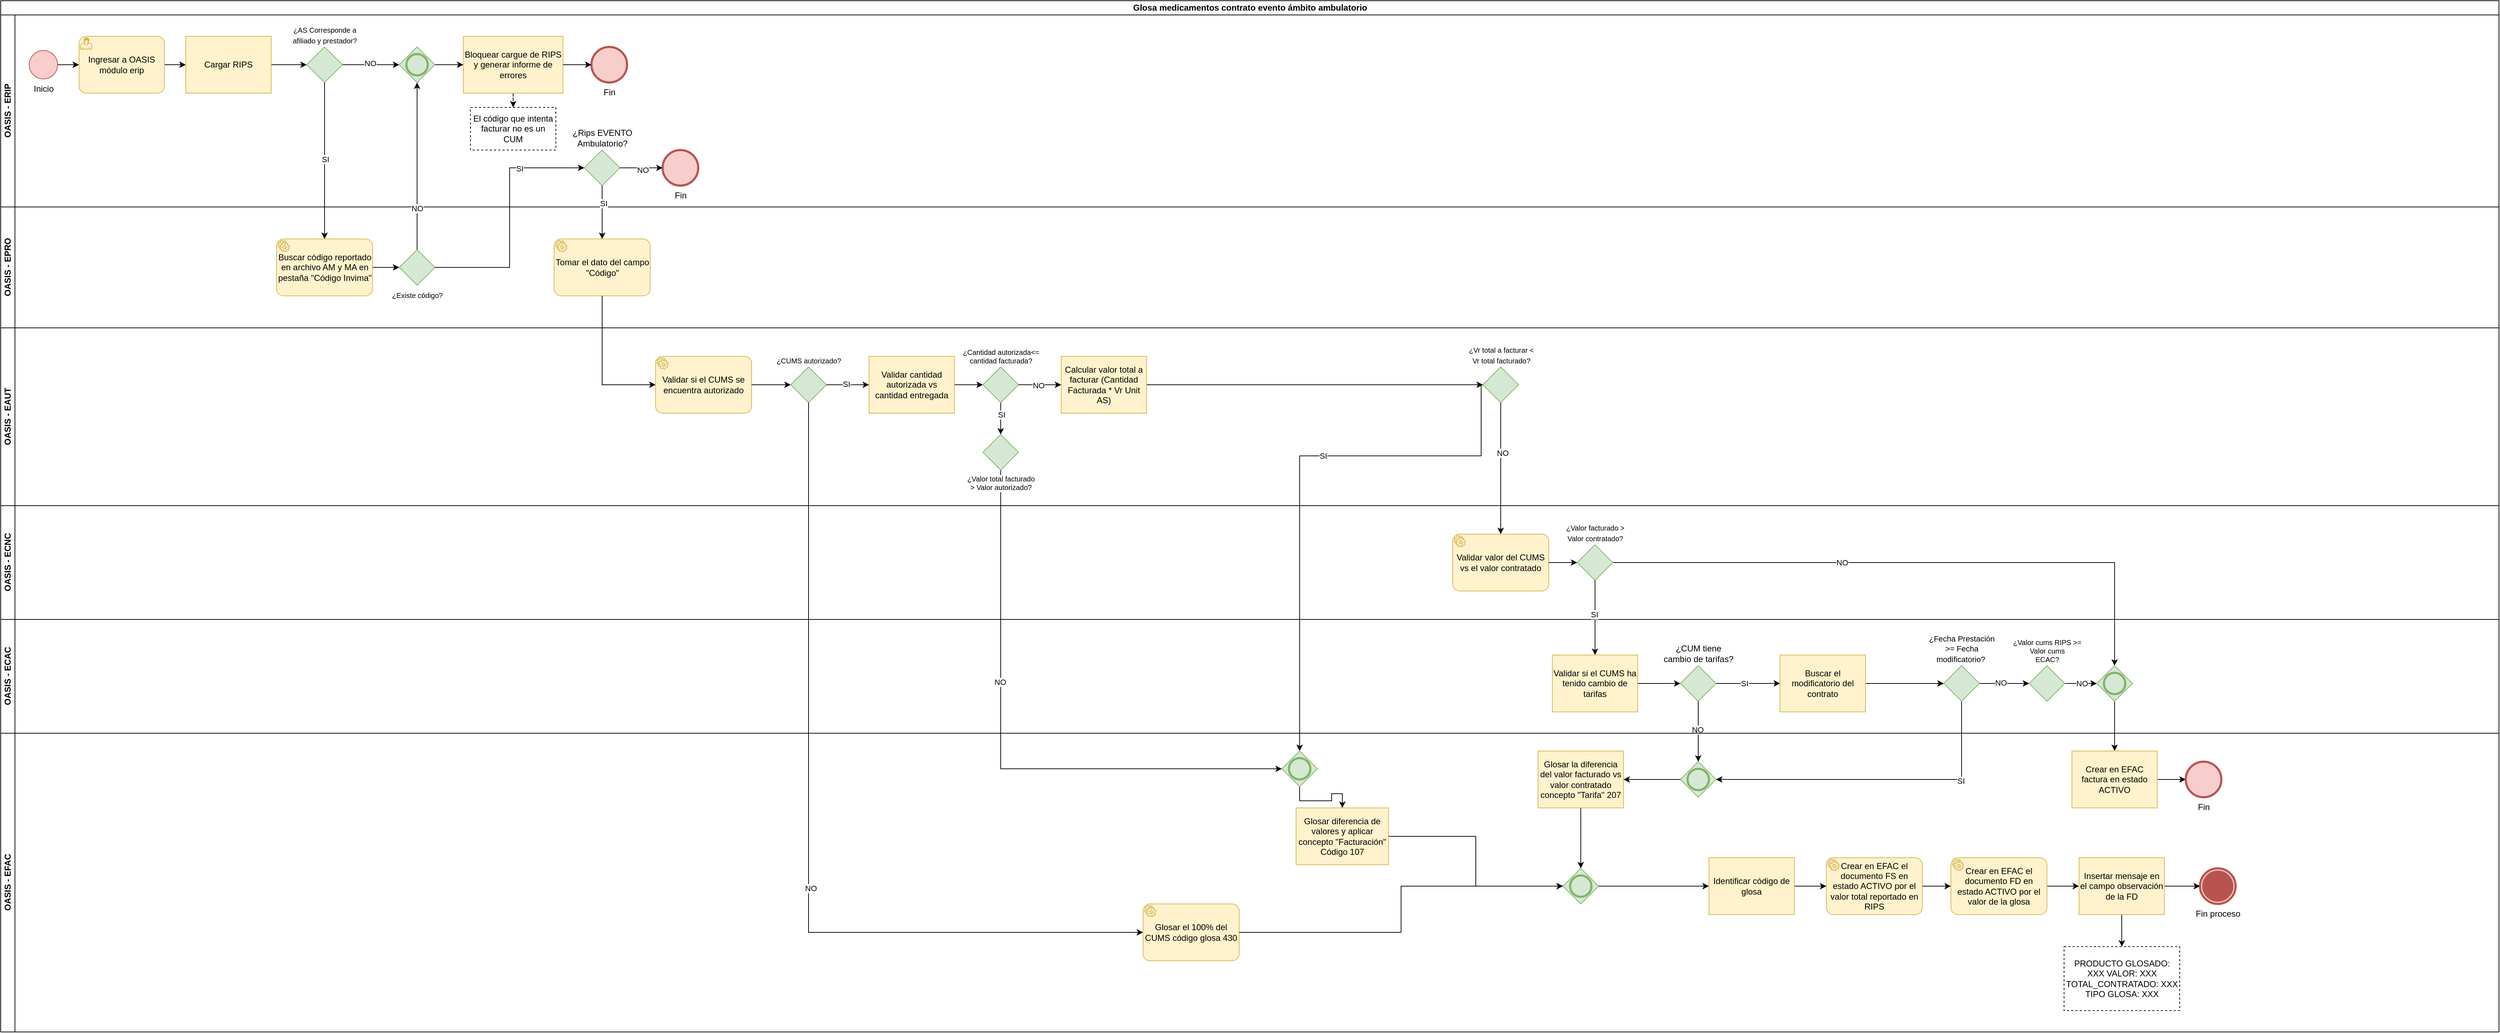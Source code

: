 <mxfile version="26.0.14">
  <diagram name="Página-1" id="6i_p-R7HKGtbfCE5hA1_">
    <mxGraphModel dx="1034" dy="724" grid="1" gridSize="10" guides="1" tooltips="1" connect="1" arrows="1" fold="1" page="1" pageScale="1" pageWidth="2000" pageHeight="1130" math="0" shadow="0">
      <root>
        <mxCell id="0" />
        <mxCell id="1" parent="0" />
        <mxCell id="3LwcX4oNFDxZzFYPkHVs-123" value="Glosa medicamentos contrato evento ámbito ambulatorio" style="swimlane;childLayout=stackLayout;resizeParent=1;resizeParentMax=0;horizontal=1;startSize=20;horizontalStack=0;html=1;" parent="1" vertex="1">
          <mxGeometry x="20" y="10" width="3510" height="1450" as="geometry" />
        </mxCell>
        <mxCell id="M_9tR8TZ_ZrpfwXMIzji-32" style="edgeStyle=orthogonalEdgeStyle;rounded=0;orthogonalLoop=1;jettySize=auto;html=1;entryX=0;entryY=0.5;entryDx=0;entryDy=0;entryPerimeter=0;" edge="1" parent="3LwcX4oNFDxZzFYPkHVs-123" source="M_9tR8TZ_ZrpfwXMIzji-29" target="kSkRkdUQKawP1oYZoRHr-8">
          <mxGeometry relative="1" as="geometry">
            <mxPoint x="1405" y="1110" as="targetPoint" />
            <Array as="points">
              <mxPoint x="1405" y="1080" />
            </Array>
          </mxGeometry>
        </mxCell>
        <mxCell id="M_9tR8TZ_ZrpfwXMIzji-33" value="NO" style="edgeLabel;html=1;align=center;verticalAlign=middle;resizable=0;points=[];" vertex="1" connectable="0" parent="M_9tR8TZ_ZrpfwXMIzji-32">
          <mxGeometry x="-0.269" y="-1" relative="1" as="geometry">
            <mxPoint as="offset" />
          </mxGeometry>
        </mxCell>
        <mxCell id="3LwcX4oNFDxZzFYPkHVs-124" value="OASIS - ERIP" style="swimlane;startSize=20;horizontal=0;html=1;" parent="3LwcX4oNFDxZzFYPkHVs-123" vertex="1">
          <mxGeometry y="20" width="3510" height="270" as="geometry" />
        </mxCell>
        <mxCell id="3LwcX4oNFDxZzFYPkHVs-130" value="Inicio" style="points=[[0.145,0.145,0],[0.5,0,0],[0.855,0.145,0],[1,0.5,0],[0.855,0.855,0],[0.5,1,0],[0.145,0.855,0],[0,0.5,0]];shape=mxgraph.bpmn.event;html=1;verticalLabelPosition=bottom;labelBackgroundColor=#ffffff;verticalAlign=top;align=center;perimeter=ellipsePerimeter;outlineConnect=0;aspect=fixed;outline=standard;symbol=general;fillColor=#f8cecc;strokeColor=#b85450;" parent="3LwcX4oNFDxZzFYPkHVs-124" vertex="1">
          <mxGeometry x="40" y="50" width="40" height="40" as="geometry" />
        </mxCell>
        <mxCell id="3LwcX4oNFDxZzFYPkHVs-133" style="edgeStyle=orthogonalEdgeStyle;rounded=0;orthogonalLoop=1;jettySize=auto;html=1;entryX=0;entryY=0.5;entryDx=0;entryDy=0;entryPerimeter=0;" parent="3LwcX4oNFDxZzFYPkHVs-124" source="3LwcX4oNFDxZzFYPkHVs-134" target="I6SyIY9X4S2mshl3AVVj-23" edge="1">
          <mxGeometry relative="1" as="geometry">
            <mxPoint x="270" y="70" as="targetPoint" />
          </mxGeometry>
        </mxCell>
        <mxCell id="3LwcX4oNFDxZzFYPkHVs-134" value="Ingresar a OASIS módulo erip" style="points=[[0.25,0,0],[0.5,0,0],[0.75,0,0],[1,0.25,0],[1,0.5,0],[1,0.75,0],[0.75,1,0],[0.5,1,0],[0.25,1,0],[0,0.75,0],[0,0.5,0],[0,0.25,0]];shape=mxgraph.bpmn.task;whiteSpace=wrap;rectStyle=rounded;size=10;html=1;container=1;expand=0;collapsible=0;taskMarker=user;fillColor=#fff2cc;strokeColor=#d6b656;" parent="3LwcX4oNFDxZzFYPkHVs-124" vertex="1">
          <mxGeometry x="110" y="30" width="120" height="80" as="geometry" />
        </mxCell>
        <mxCell id="3LwcX4oNFDxZzFYPkHVs-129" style="edgeStyle=orthogonalEdgeStyle;rounded=0;orthogonalLoop=1;jettySize=auto;html=1;entryX=0;entryY=0.5;entryDx=0;entryDy=0;entryPerimeter=0;" parent="3LwcX4oNFDxZzFYPkHVs-124" source="3LwcX4oNFDxZzFYPkHVs-130" target="3LwcX4oNFDxZzFYPkHVs-134" edge="1">
          <mxGeometry relative="1" as="geometry">
            <mxPoint x="110" y="70" as="targetPoint" />
          </mxGeometry>
        </mxCell>
        <mxCell id="M_9tR8TZ_ZrpfwXMIzji-18" style="edgeStyle=orthogonalEdgeStyle;rounded=0;orthogonalLoop=1;jettySize=auto;html=1;" edge="1" parent="3LwcX4oNFDxZzFYPkHVs-124" source="I6SyIY9X4S2mshl3AVVj-23" target="M_9tR8TZ_ZrpfwXMIzji-17">
          <mxGeometry relative="1" as="geometry" />
        </mxCell>
        <mxCell id="I6SyIY9X4S2mshl3AVVj-23" value="Cargar RIPS" style="points=[[0.25,0,0],[0.5,0,0],[0.75,0,0],[1,0.25,0],[1,0.5,0],[1,0.75,0],[0.75,1,0],[0.5,1,0],[0.25,1,0],[0,0.75,0],[0,0.5,0],[0,0.25,0]];shape=mxgraph.bpmn.task2;whiteSpace=wrap;rectStyle=rounded;size=10;html=1;container=1;expand=0;collapsible=0;taskMarker=user;fillColor=#fff2cc;strokeColor=#d6b656;" parent="3LwcX4oNFDxZzFYPkHVs-124" vertex="1">
          <mxGeometry x="260" y="30" width="120" height="80" as="geometry" />
        </mxCell>
        <mxCell id="M_9tR8TZ_ZrpfwXMIzji-6" style="edgeStyle=orthogonalEdgeStyle;rounded=0;orthogonalLoop=1;jettySize=auto;html=1;dashed=1;exitX=0.5;exitY=1;exitDx=0;exitDy=0;exitPerimeter=0;" edge="1" parent="3LwcX4oNFDxZzFYPkHVs-124" source="M_9tR8TZ_ZrpfwXMIzji-4" target="M_9tR8TZ_ZrpfwXMIzji-3">
          <mxGeometry relative="1" as="geometry" />
        </mxCell>
        <mxCell id="M_9tR8TZ_ZrpfwXMIzji-4" value="Bloquear cargue de RIPS y generar informe de errores" style="points=[[0.25,0,0],[0.5,0,0],[0.75,0,0],[1,0.25,0],[1,0.5,0],[1,0.75,0],[0.75,1,0],[0.5,1,0],[0.25,1,0],[0,0.75,0],[0,0.5,0],[0,0.25,0]];shape=mxgraph.bpmn.task2;whiteSpace=wrap;rectStyle=rounded;size=10;html=1;container=1;expand=0;collapsible=0;taskMarker=script;fillColor=#fff2cc;strokeColor=#d6b656;" vertex="1" parent="3LwcX4oNFDxZzFYPkHVs-124">
          <mxGeometry x="650" y="30" width="140" height="80" as="geometry" />
        </mxCell>
        <mxCell id="M_9tR8TZ_ZrpfwXMIzji-3" value="El código que intenta facturar no es un CUM" style="text;html=1;align=center;verticalAlign=middle;whiteSpace=wrap;rounded=0;strokeColor=default;dashed=1;" vertex="1" parent="3LwcX4oNFDxZzFYPkHVs-124">
          <mxGeometry x="660" y="130" width="120" height="60" as="geometry" />
        </mxCell>
        <mxCell id="M_9tR8TZ_ZrpfwXMIzji-8" value="¿Rips EVENTO &lt;br&gt;Ambulatorio?" style="points=[[0.25,0.25,0],[0.5,0,0],[0.75,0.25,0],[1,0.5,0],[0.75,0.75,0],[0.5,1,0],[0.25,0.75,0],[0,0.5,0]];shape=mxgraph.bpmn.gateway2;html=1;verticalLabelPosition=top;labelBackgroundColor=#ffffff;verticalAlign=bottom;align=center;perimeter=rhombusPerimeter;outlineConnect=0;outline=none;symbol=none;fillColor=#d5e8d4;strokeColor=#82b366;labelPosition=center;" vertex="1" parent="3LwcX4oNFDxZzFYPkHVs-124">
          <mxGeometry x="820" y="190" width="50" height="50" as="geometry" />
        </mxCell>
        <mxCell id="M_9tR8TZ_ZrpfwXMIzji-11" value="Fin" style="points=[[0.145,0.145,0],[0.5,0,0],[0.855,0.145,0],[1,0.5,0],[0.855,0.855,0],[0.5,1,0],[0.145,0.855,0],[0,0.5,0]];shape=mxgraph.bpmn.event;html=1;verticalLabelPosition=bottom;labelBackgroundColor=#ffffff;verticalAlign=top;align=center;perimeter=ellipsePerimeter;outlineConnect=0;aspect=fixed;outline=end;symbol=terminate2;fillColor=#f8cecc;strokeColor=#b85450;" vertex="1" parent="3LwcX4oNFDxZzFYPkHVs-124">
          <mxGeometry x="930" y="190" width="50" height="50" as="geometry" />
        </mxCell>
        <mxCell id="M_9tR8TZ_ZrpfwXMIzji-10" style="edgeStyle=orthogonalEdgeStyle;rounded=0;orthogonalLoop=1;jettySize=auto;html=1;" edge="1" parent="3LwcX4oNFDxZzFYPkHVs-124" source="M_9tR8TZ_ZrpfwXMIzji-8" target="M_9tR8TZ_ZrpfwXMIzji-11">
          <mxGeometry relative="1" as="geometry">
            <mxPoint x="1147" y="210" as="targetPoint" />
          </mxGeometry>
        </mxCell>
        <mxCell id="M_9tR8TZ_ZrpfwXMIzji-16" value="NO" style="edgeLabel;html=1;align=center;verticalAlign=middle;resizable=0;points=[];" vertex="1" connectable="0" parent="M_9tR8TZ_ZrpfwXMIzji-10">
          <mxGeometry x="0.059" y="-1" relative="1" as="geometry">
            <mxPoint y="2" as="offset" />
          </mxGeometry>
        </mxCell>
        <mxCell id="M_9tR8TZ_ZrpfwXMIzji-21" style="edgeStyle=orthogonalEdgeStyle;rounded=0;orthogonalLoop=1;jettySize=auto;html=1;" edge="1" parent="3LwcX4oNFDxZzFYPkHVs-124" source="M_9tR8TZ_ZrpfwXMIzji-17" target="M_9tR8TZ_ZrpfwXMIzji-20">
          <mxGeometry relative="1" as="geometry" />
        </mxCell>
        <mxCell id="M_9tR8TZ_ZrpfwXMIzji-24" value="NO" style="edgeLabel;html=1;align=center;verticalAlign=middle;resizable=0;points=[];" vertex="1" connectable="0" parent="M_9tR8TZ_ZrpfwXMIzji-21">
          <mxGeometry x="-0.037" y="1" relative="1" as="geometry">
            <mxPoint y="-1" as="offset" />
          </mxGeometry>
        </mxCell>
        <mxCell id="M_9tR8TZ_ZrpfwXMIzji-17" value="&lt;font size=&quot;1&quot;&gt;¿AS Corresponde a &lt;br&gt;afiliado y prestador?&lt;/font&gt;" style="points=[[0.25,0.25,0],[0.5,0,0],[0.75,0.25,0],[1,0.5,0],[0.75,0.75,0],[0.5,1,0],[0.25,0.75,0],[0,0.5,0]];shape=mxgraph.bpmn.gateway2;html=1;verticalLabelPosition=top;labelBackgroundColor=#ffffff;verticalAlign=bottom;align=center;perimeter=rhombusPerimeter;outlineConnect=0;outline=none;symbol=none;fillColor=#d5e8d4;strokeColor=#82b366;labelPosition=center;" vertex="1" parent="3LwcX4oNFDxZzFYPkHVs-124">
          <mxGeometry x="430" y="45" width="50" height="50" as="geometry" />
        </mxCell>
        <mxCell id="M_9tR8TZ_ZrpfwXMIzji-25" style="edgeStyle=orthogonalEdgeStyle;rounded=0;orthogonalLoop=1;jettySize=auto;html=1;" edge="1" parent="3LwcX4oNFDxZzFYPkHVs-124" source="M_9tR8TZ_ZrpfwXMIzji-20" target="M_9tR8TZ_ZrpfwXMIzji-4">
          <mxGeometry relative="1" as="geometry" />
        </mxCell>
        <mxCell id="M_9tR8TZ_ZrpfwXMIzji-20" value="" style="points=[[0.25,0.25,0],[0.5,0,0],[0.75,0.25,0],[1,0.5,0],[0.75,0.75,0],[0.5,1,0],[0.25,0.75,0],[0,0.5,0]];shape=mxgraph.bpmn.gateway2;html=1;verticalLabelPosition=bottom;labelBackgroundColor=#ffffff;verticalAlign=top;align=center;perimeter=rhombusPerimeter;outlineConnect=0;outline=end;symbol=general;fillColor=#d5e8d4;strokeColor=#82b366;" vertex="1" parent="3LwcX4oNFDxZzFYPkHVs-124">
          <mxGeometry x="560" y="45" width="50" height="50" as="geometry" />
        </mxCell>
        <mxCell id="M_9tR8TZ_ZrpfwXMIzji-14" value="Fin" style="points=[[0.145,0.145,0],[0.5,0,0],[0.855,0.145,0],[1,0.5,0],[0.855,0.855,0],[0.5,1,0],[0.145,0.855,0],[0,0.5,0]];shape=mxgraph.bpmn.event;html=1;verticalLabelPosition=bottom;labelBackgroundColor=#ffffff;verticalAlign=top;align=center;perimeter=ellipsePerimeter;outlineConnect=0;aspect=fixed;outline=end;symbol=terminate2;fillColor=#f8cecc;strokeColor=#b85450;" vertex="1" parent="3LwcX4oNFDxZzFYPkHVs-124">
          <mxGeometry x="830" y="45" width="50" height="50" as="geometry" />
        </mxCell>
        <mxCell id="M_9tR8TZ_ZrpfwXMIzji-13" style="edgeStyle=orthogonalEdgeStyle;rounded=0;orthogonalLoop=1;jettySize=auto;html=1;" edge="1" parent="3LwcX4oNFDxZzFYPkHVs-124" source="M_9tR8TZ_ZrpfwXMIzji-4" target="M_9tR8TZ_ZrpfwXMIzji-14">
          <mxGeometry relative="1" as="geometry">
            <mxPoint x="1197" y="75" as="targetPoint" />
          </mxGeometry>
        </mxCell>
        <mxCell id="3LwcX4oNFDxZzFYPkHVs-125" value="OASIS - EPRO" style="swimlane;startSize=20;horizontal=0;html=1;" parent="3LwcX4oNFDxZzFYPkHVs-123" vertex="1">
          <mxGeometry y="290" width="3510" height="170" as="geometry" />
        </mxCell>
        <mxCell id="3LwcX4oNFDxZzFYPkHVs-8" value="Buscar código reportado en archivo AM y MA en pestaña &quot;Código Invima&quot;" style="points=[[0.25,0,0],[0.5,0,0],[0.75,0,0],[1,0.25,0],[1,0.5,0],[1,0.75,0],[0.75,1,0],[0.5,1,0],[0.25,1,0],[0,0.75,0],[0,0.5,0],[0,0.25,0]];shape=mxgraph.bpmn.task;whiteSpace=wrap;rectStyle=rounded;size=10;html=1;container=1;expand=0;collapsible=0;taskMarker=service;fillColor=#fff2cc;strokeColor=#d6b656;" parent="3LwcX4oNFDxZzFYPkHVs-125" vertex="1">
          <mxGeometry x="387.5" y="45" width="135" height="80" as="geometry" />
        </mxCell>
        <mxCell id="3LwcX4oNFDxZzFYPkHVs-9" value="&lt;font size=&quot;1&quot;&gt;¿Existe código?&lt;/font&gt;" style="points=[[0.25,0.25,0],[0.5,0,0],[0.75,0.25,0],[1,0.5,0],[0.75,0.75,0],[0.5,1,0],[0.25,0.75,0],[0,0.5,0]];shape=mxgraph.bpmn.gateway2;html=1;verticalLabelPosition=bottom;labelBackgroundColor=#ffffff;verticalAlign=top;align=center;perimeter=rhombusPerimeter;outlineConnect=0;outline=none;symbol=none;fillColor=#d5e8d4;strokeColor=#82b366;labelPosition=center;" parent="3LwcX4oNFDxZzFYPkHVs-125" vertex="1">
          <mxGeometry x="560" y="60" width="50" height="50" as="geometry" />
        </mxCell>
        <mxCell id="3LwcX4oNFDxZzFYPkHVs-10" style="edgeStyle=orthogonalEdgeStyle;rounded=0;orthogonalLoop=1;jettySize=auto;html=1;" parent="3LwcX4oNFDxZzFYPkHVs-125" source="3LwcX4oNFDxZzFYPkHVs-8" target="3LwcX4oNFDxZzFYPkHVs-9" edge="1">
          <mxGeometry relative="1" as="geometry" />
        </mxCell>
        <mxCell id="3LwcX4oNFDxZzFYPkHVs-12" value="Tomar el dato del campo &quot;Código&quot;" style="points=[[0.25,0,0],[0.5,0,0],[0.75,0,0],[1,0.25,0],[1,0.5,0],[1,0.75,0],[0.75,1,0],[0.5,1,0],[0.25,1,0],[0,0.75,0],[0,0.5,0],[0,0.25,0]];shape=mxgraph.bpmn.task;whiteSpace=wrap;rectStyle=rounded;size=10;html=1;container=1;expand=0;collapsible=0;taskMarker=service;fillColor=#fff2cc;strokeColor=#d6b656;" parent="3LwcX4oNFDxZzFYPkHVs-125" vertex="1">
          <mxGeometry x="777.5" y="45" width="135" height="80" as="geometry" />
        </mxCell>
        <mxCell id="3LwcX4oNFDxZzFYPkHVs-126" value="OASIS - EAUT" style="swimlane;startSize=20;horizontal=0;html=1;" parent="3LwcX4oNFDxZzFYPkHVs-123" vertex="1">
          <mxGeometry y="460" width="3510" height="250" as="geometry" />
        </mxCell>
        <mxCell id="3LwcX4oNFDxZzFYPkHVs-30" value="Validar si el CUMS se encuentra autorizado" style="points=[[0.25,0,0],[0.5,0,0],[0.75,0,0],[1,0.25,0],[1,0.5,0],[1,0.75,0],[0.75,1,0],[0.5,1,0],[0.25,1,0],[0,0.75,0],[0,0.5,0],[0,0.25,0]];shape=mxgraph.bpmn.task;whiteSpace=wrap;rectStyle=rounded;size=10;html=1;container=1;expand=0;collapsible=0;taskMarker=service;fillColor=#fff2cc;strokeColor=#d6b656;" parent="3LwcX4oNFDxZzFYPkHVs-126" vertex="1">
          <mxGeometry x="920" y="40" width="135" height="80" as="geometry" />
        </mxCell>
        <mxCell id="3LwcX4oNFDxZzFYPkHVs-140" value="&lt;font size=&quot;1&quot;&gt;¿CUMS autorizado?&lt;/font&gt;" style="points=[[0.25,0.25,0],[0.5,0,0],[0.75,0.25,0],[1,0.5,0],[0.75,0.75,0],[0.5,1,0],[0.25,0.75,0],[0,0.5,0]];shape=mxgraph.bpmn.gateway2;html=1;verticalLabelPosition=top;labelBackgroundColor=#ffffff;verticalAlign=bottom;align=center;perimeter=rhombusPerimeter;outlineConnect=0;outline=none;symbol=none;fillColor=#d5e8d4;strokeColor=#82b366;labelPosition=center;" parent="3LwcX4oNFDxZzFYPkHVs-126" vertex="1">
          <mxGeometry x="1110" y="55" width="50" height="50" as="geometry" />
        </mxCell>
        <mxCell id="Vrwh3DZQy4N4ysGJemR1-9" style="edgeStyle=orthogonalEdgeStyle;rounded=0;orthogonalLoop=1;jettySize=auto;html=1;" parent="3LwcX4oNFDxZzFYPkHVs-126" source="Vrwh3DZQy4N4ysGJemR1-3" target="Vrwh3DZQy4N4ysGJemR1-8" edge="1">
          <mxGeometry relative="1" as="geometry" />
        </mxCell>
        <mxCell id="Vrwh3DZQy4N4ysGJemR1-3" value="Validar cantidad autorizada vs cantidad entregada" style="points=[[0.25,0,0],[0.5,0,0],[0.75,0,0],[1,0.25,0],[1,0.5,0],[1,0.75,0],[0.75,1,0],[0.5,1,0],[0.25,1,0],[0,0.75,0],[0,0.5,0],[0,0.25,0]];shape=mxgraph.bpmn.task2;whiteSpace=wrap;rectStyle=rounded;size=10;html=1;container=1;expand=0;collapsible=0;taskMarker=script;fillColor=#fff2cc;strokeColor=#d6b656;" parent="3LwcX4oNFDxZzFYPkHVs-126" vertex="1">
          <mxGeometry x="1220" y="40" width="120" height="80" as="geometry" />
        </mxCell>
        <mxCell id="Vrwh3DZQy4N4ysGJemR1-5" style="edgeStyle=orthogonalEdgeStyle;rounded=0;orthogonalLoop=1;jettySize=auto;html=1;entryX=0;entryY=0.5;entryDx=0;entryDy=0;entryPerimeter=0;" parent="3LwcX4oNFDxZzFYPkHVs-126" source="3LwcX4oNFDxZzFYPkHVs-30" target="3LwcX4oNFDxZzFYPkHVs-140" edge="1">
          <mxGeometry relative="1" as="geometry" />
        </mxCell>
        <mxCell id="I6SyIY9X4S2mshl3AVVj-28" style="edgeStyle=orthogonalEdgeStyle;rounded=0;orthogonalLoop=1;jettySize=auto;html=1;exitX=1;exitY=0.5;exitDx=0;exitDy=0;exitPerimeter=0;entryX=0;entryY=0.5;entryDx=0;entryDy=0;entryPerimeter=0;" parent="3LwcX4oNFDxZzFYPkHVs-126" source="3LwcX4oNFDxZzFYPkHVs-140" target="Vrwh3DZQy4N4ysGJemR1-3" edge="1">
          <mxGeometry relative="1" as="geometry" />
        </mxCell>
        <mxCell id="I6SyIY9X4S2mshl3AVVj-29" value="SI" style="edgeLabel;html=1;align=center;verticalAlign=middle;resizable=0;points=[];" parent="I6SyIY9X4S2mshl3AVVj-28" vertex="1" connectable="0">
          <mxGeometry x="-0.067" y="2" relative="1" as="geometry">
            <mxPoint y="1" as="offset" />
          </mxGeometry>
        </mxCell>
        <mxCell id="M_9tR8TZ_ZrpfwXMIzji-30" style="edgeStyle=orthogonalEdgeStyle;rounded=0;orthogonalLoop=1;jettySize=auto;html=1;" edge="1" parent="3LwcX4oNFDxZzFYPkHVs-126" source="Vrwh3DZQy4N4ysGJemR1-8" target="M_9tR8TZ_ZrpfwXMIzji-29">
          <mxGeometry relative="1" as="geometry" />
        </mxCell>
        <mxCell id="M_9tR8TZ_ZrpfwXMIzji-31" value="SI" style="edgeLabel;html=1;align=center;verticalAlign=middle;resizable=0;points=[];" vertex="1" connectable="0" parent="M_9tR8TZ_ZrpfwXMIzji-30">
          <mxGeometry x="-0.244" y="1" relative="1" as="geometry">
            <mxPoint as="offset" />
          </mxGeometry>
        </mxCell>
        <mxCell id="Vrwh3DZQy4N4ysGJemR1-8" value="¿Cantidad autorizada&amp;lt;= &lt;br&gt;cantidad facturada?" style="points=[[0.25,0.25,0],[0.5,0,0],[0.75,0.25,0],[1,0.5,0],[0.75,0.75,0],[0.5,1,0],[0.25,0.75,0],[0,0.5,0]];shape=mxgraph.bpmn.gateway2;html=1;verticalLabelPosition=top;labelBackgroundColor=#ffffff;verticalAlign=bottom;align=center;perimeter=rhombusPerimeter;outlineConnect=0;outline=none;symbol=none;fillColor=#d5e8d4;strokeColor=#82b366;labelPosition=center;fontSize=10;" parent="3LwcX4oNFDxZzFYPkHVs-126" vertex="1">
          <mxGeometry x="1380" y="55" width="50" height="50" as="geometry" />
        </mxCell>
        <mxCell id="kSkRkdUQKawP1oYZoRHr-2" style="edgeStyle=orthogonalEdgeStyle;rounded=0;orthogonalLoop=1;jettySize=auto;html=1;" parent="3LwcX4oNFDxZzFYPkHVs-126" source="kSkRkdUQKawP1oYZoRHr-1" target="kSkRkdUQKawP1oYZoRHr-3" edge="1">
          <mxGeometry relative="1" as="geometry">
            <mxPoint x="1510" y="80" as="targetPoint" />
          </mxGeometry>
        </mxCell>
        <mxCell id="kSkRkdUQKawP1oYZoRHr-1" value="Calcular valor total a facturar (Cantidad Facturada * Vr Unit AS)" style="points=[[0.25,0,0],[0.5,0,0],[0.75,0,0],[1,0.25,0],[1,0.5,0],[1,0.75,0],[0.75,1,0],[0.5,1,0],[0.25,1,0],[0,0.75,0],[0,0.5,0],[0,0.25,0]];shape=mxgraph.bpmn.task2;whiteSpace=wrap;rectStyle=rounded;size=10;html=1;container=1;expand=0;collapsible=0;taskMarker=script;fillColor=#fff2cc;strokeColor=#d6b656;" parent="3LwcX4oNFDxZzFYPkHVs-126" vertex="1">
          <mxGeometry x="1490" y="40" width="120" height="80" as="geometry" />
        </mxCell>
        <mxCell id="Vrwh3DZQy4N4ysGJemR1-10" style="edgeStyle=orthogonalEdgeStyle;rounded=0;orthogonalLoop=1;jettySize=auto;html=1;exitX=1;exitY=0.5;exitDx=0;exitDy=0;exitPerimeter=0;" parent="3LwcX4oNFDxZzFYPkHVs-126" source="Vrwh3DZQy4N4ysGJemR1-8" target="kSkRkdUQKawP1oYZoRHr-1" edge="1">
          <mxGeometry relative="1" as="geometry" />
        </mxCell>
        <mxCell id="Vrwh3DZQy4N4ysGJemR1-11" value="NO" style="edgeLabel;html=1;align=center;verticalAlign=middle;resizable=0;points=[];" parent="Vrwh3DZQy4N4ysGJemR1-10" vertex="1" connectable="0">
          <mxGeometry x="-0.085" y="-1" relative="1" as="geometry">
            <mxPoint as="offset" />
          </mxGeometry>
        </mxCell>
        <mxCell id="kSkRkdUQKawP1oYZoRHr-3" value="&lt;span style=&quot;font-size: 10px;&quot;&gt;¿Vr total a facturar &amp;lt;&lt;br&gt;Vr total facturado?&lt;/span&gt;" style="points=[[0.25,0.25,0],[0.5,0,0],[0.75,0.25,0],[1,0.5,0],[0.75,0.75,0],[0.5,1,0],[0.25,0.75,0],[0,0.5,0]];shape=mxgraph.bpmn.gateway2;html=1;verticalLabelPosition=top;labelBackgroundColor=#ffffff;verticalAlign=bottom;align=center;perimeter=rhombusPerimeter;outlineConnect=0;outline=none;symbol=none;fillColor=#d5e8d4;strokeColor=#82b366;labelPosition=center;" parent="3LwcX4oNFDxZzFYPkHVs-126" vertex="1">
          <mxGeometry x="2082.5" y="55" width="50" height="50" as="geometry" />
        </mxCell>
        <mxCell id="M_9tR8TZ_ZrpfwXMIzji-29" value="¿Valor total facturado &lt;br&gt;&amp;gt; Valor autorizado?" style="points=[[0.25,0.25,0],[0.5,0,0],[0.75,0.25,0],[1,0.5,0],[0.75,0.75,0],[0.5,1,0],[0.25,0.75,0],[0,0.5,0]];shape=mxgraph.bpmn.gateway2;html=1;verticalLabelPosition=bottom;labelBackgroundColor=#ffffff;verticalAlign=top;align=center;perimeter=rhombusPerimeter;outlineConnect=0;outline=none;symbol=none;fillColor=#d5e8d4;strokeColor=#82b366;fontSize=10;" vertex="1" parent="3LwcX4oNFDxZzFYPkHVs-126">
          <mxGeometry x="1380" y="150" width="50" height="50" as="geometry" />
        </mxCell>
        <mxCell id="I6SyIY9X4S2mshl3AVVj-51" style="edgeStyle=orthogonalEdgeStyle;rounded=0;orthogonalLoop=1;jettySize=auto;html=1;" parent="3LwcX4oNFDxZzFYPkHVs-123" source="I6SyIY9X4S2mshl3AVVj-25" target="I6SyIY9X4S2mshl3AVVj-69" edge="1">
          <mxGeometry relative="1" as="geometry">
            <mxPoint x="1466" y="650" as="targetPoint" />
          </mxGeometry>
        </mxCell>
        <mxCell id="I6SyIY9X4S2mshl3AVVj-53" value="NO" style="edgeLabel;html=1;align=center;verticalAlign=middle;resizable=0;points=[];" parent="I6SyIY9X4S2mshl3AVVj-51" vertex="1" connectable="0">
          <mxGeometry x="-0.243" relative="1" as="geometry">
            <mxPoint as="offset" />
          </mxGeometry>
        </mxCell>
        <mxCell id="I6SyIY9X4S2mshl3AVVj-70" style="edgeStyle=orthogonalEdgeStyle;rounded=0;orthogonalLoop=1;jettySize=auto;html=1;" parent="3LwcX4oNFDxZzFYPkHVs-123" source="I6SyIY9X4S2mshl3AVVj-69" target="I6SyIY9X4S2mshl3AVVj-54" edge="1">
          <mxGeometry relative="1" as="geometry" />
        </mxCell>
        <mxCell id="I6SyIY9X4S2mshl3AVVj-71" style="edgeStyle=orthogonalEdgeStyle;rounded=0;orthogonalLoop=1;jettySize=auto;html=1;entryX=1;entryY=0.5;entryDx=0;entryDy=0;entryPerimeter=0;exitX=0.5;exitY=1;exitDx=0;exitDy=0;exitPerimeter=0;" parent="3LwcX4oNFDxZzFYPkHVs-123" source="I6SyIY9X4S2mshl3AVVj-58" target="I6SyIY9X4S2mshl3AVVj-61" edge="1">
          <mxGeometry relative="1" as="geometry">
            <mxPoint x="1576" y="1010" as="targetPoint" />
            <Array as="points">
              <mxPoint x="2755" y="1095" />
            </Array>
          </mxGeometry>
        </mxCell>
        <mxCell id="kSkRkdUQKawP1oYZoRHr-19" value="SI" style="edgeLabel;html=1;align=center;verticalAlign=middle;resizable=0;points=[];" parent="I6SyIY9X4S2mshl3AVVj-71" vertex="1" connectable="0">
          <mxGeometry x="-0.509" y="2" relative="1" as="geometry">
            <mxPoint as="offset" />
          </mxGeometry>
        </mxCell>
        <mxCell id="I6SyIY9X4S2mshl3AVVj-73" style="edgeStyle=orthogonalEdgeStyle;rounded=0;orthogonalLoop=1;jettySize=auto;html=1;entryX=0.5;entryY=1;entryDx=0;entryDy=0;entryPerimeter=0;" parent="3LwcX4oNFDxZzFYPkHVs-123" source="I6SyIY9X4S2mshl3AVVj-65" target="I6SyIY9X4S2mshl3AVVj-61" edge="1">
          <mxGeometry relative="1" as="geometry">
            <Array as="points">
              <mxPoint x="2435" y="960" />
              <mxPoint x="2055" y="960" />
            </Array>
          </mxGeometry>
        </mxCell>
        <mxCell id="kSkRkdUQKawP1oYZoRHr-18" value="SI" style="edgeLabel;html=1;align=center;verticalAlign=middle;resizable=0;points=[];" parent="I6SyIY9X4S2mshl3AVVj-73" vertex="1" connectable="0">
          <mxGeometry x="-0.654" relative="1" as="geometry">
            <mxPoint as="offset" />
          </mxGeometry>
        </mxCell>
        <mxCell id="3LwcX4oNFDxZzFYPkHVs-128" value="OASIS - ECNC" style="swimlane;startSize=20;horizontal=0;html=1;" parent="3LwcX4oNFDxZzFYPkHVs-123" vertex="1">
          <mxGeometry y="710" width="3510" height="160" as="geometry" />
        </mxCell>
        <mxCell id="3LwcX4oNFDxZzFYPkHVs-168" value="Validar valor del CUMS vs el valor contratado" style="points=[[0.25,0,0],[0.5,0,0],[0.75,0,0],[1,0.25,0],[1,0.5,0],[1,0.75,0],[0.75,1,0],[0.5,1,0],[0.25,1,0],[0,0.75,0],[0,0.5,0],[0,0.25,0]];shape=mxgraph.bpmn.task;whiteSpace=wrap;rectStyle=rounded;size=10;html=1;container=1;expand=0;collapsible=0;taskMarker=service;fillColor=#fff2cc;strokeColor=#d6b656;" parent="3LwcX4oNFDxZzFYPkHVs-128" vertex="1">
          <mxGeometry x="2040" y="40" width="135" height="80" as="geometry" />
        </mxCell>
        <mxCell id="I6SyIY9X4S2mshl3AVVj-25" value="&lt;font style=&quot;font-size: 10px;&quot;&gt;¿Valor facturado &amp;gt;&lt;br&gt;Valor contratado?&lt;/font&gt;" style="points=[[0.25,0.25,0],[0.5,0,0],[0.75,0.25,0],[1,0.5,0],[0.75,0.75,0],[0.5,1,0],[0.25,0.75,0],[0,0.5,0]];shape=mxgraph.bpmn.gateway2;html=1;verticalLabelPosition=top;labelBackgroundColor=#ffffff;verticalAlign=bottom;align=center;perimeter=rhombusPerimeter;outlineConnect=0;outline=none;symbol=none;fillColor=#d5e8d4;strokeColor=#82b366;labelPosition=center;" parent="3LwcX4oNFDxZzFYPkHVs-128" vertex="1">
          <mxGeometry x="2215" y="55" width="50" height="50" as="geometry" />
        </mxCell>
        <mxCell id="I6SyIY9X4S2mshl3AVVj-26" style="edgeStyle=orthogonalEdgeStyle;rounded=0;orthogonalLoop=1;jettySize=auto;html=1;" parent="3LwcX4oNFDxZzFYPkHVs-128" source="3LwcX4oNFDxZzFYPkHVs-168" target="I6SyIY9X4S2mshl3AVVj-25" edge="1">
          <mxGeometry relative="1" as="geometry" />
        </mxCell>
        <mxCell id="I6SyIY9X4S2mshl3AVVj-5" value="OASIS - ECAC" style="swimlane;startSize=20;horizontal=0;html=1;" parent="3LwcX4oNFDxZzFYPkHVs-123" vertex="1">
          <mxGeometry y="870" width="3510" height="160" as="geometry" />
        </mxCell>
        <mxCell id="I6SyIY9X4S2mshl3AVVj-35" value="Validar si el CUMS ha tenido cambio de tarifas" style="points=[[0.25,0,0],[0.5,0,0],[0.75,0,0],[1,0.25,0],[1,0.5,0],[1,0.75,0],[0.75,1,0],[0.5,1,0],[0.25,1,0],[0,0.75,0],[0,0.5,0],[0,0.25,0]];shape=mxgraph.bpmn.task2;whiteSpace=wrap;rectStyle=rounded;size=10;html=1;container=1;expand=0;collapsible=0;taskMarker=script;fillColor=#fff2cc;strokeColor=#d6b656;" parent="I6SyIY9X4S2mshl3AVVj-5" vertex="1">
          <mxGeometry x="2180" y="50" width="120" height="80" as="geometry" />
        </mxCell>
        <mxCell id="I6SyIY9X4S2mshl3AVVj-59" style="edgeStyle=orthogonalEdgeStyle;rounded=0;orthogonalLoop=1;jettySize=auto;html=1;" parent="I6SyIY9X4S2mshl3AVVj-5" source="I6SyIY9X4S2mshl3AVVj-37" target="I6SyIY9X4S2mshl3AVVj-58" edge="1">
          <mxGeometry relative="1" as="geometry" />
        </mxCell>
        <mxCell id="I6SyIY9X4S2mshl3AVVj-37" value="Buscar el modificatorio del contrato" style="points=[[0.25,0,0],[0.5,0,0],[0.75,0,0],[1,0.25,0],[1,0.5,0],[1,0.75,0],[0.75,1,0],[0.5,1,0],[0.25,1,0],[0,0.75,0],[0,0.5,0],[0,0.25,0]];shape=mxgraph.bpmn.task2;whiteSpace=wrap;rectStyle=rounded;size=10;html=1;container=1;expand=0;collapsible=0;taskMarker=script;fillColor=#fff2cc;strokeColor=#d6b656;" parent="I6SyIY9X4S2mshl3AVVj-5" vertex="1">
          <mxGeometry x="2500" y="50" width="120" height="80" as="geometry" />
        </mxCell>
        <mxCell id="I6SyIY9X4S2mshl3AVVj-36" style="edgeStyle=orthogonalEdgeStyle;rounded=0;orthogonalLoop=1;jettySize=auto;html=1;" parent="I6SyIY9X4S2mshl3AVVj-5" source="I6SyIY9X4S2mshl3AVVj-39" target="I6SyIY9X4S2mshl3AVVj-37" edge="1">
          <mxGeometry relative="1" as="geometry">
            <mxPoint x="1446" y="90" as="targetPoint" />
          </mxGeometry>
        </mxCell>
        <mxCell id="I6SyIY9X4S2mshl3AVVj-40" value="SI" style="edgeLabel;html=1;align=center;verticalAlign=middle;resizable=0;points=[];" parent="I6SyIY9X4S2mshl3AVVj-36" vertex="1" connectable="0">
          <mxGeometry x="-0.12" relative="1" as="geometry">
            <mxPoint as="offset" />
          </mxGeometry>
        </mxCell>
        <mxCell id="I6SyIY9X4S2mshl3AVVj-38" value="" style="edgeStyle=orthogonalEdgeStyle;rounded=0;orthogonalLoop=1;jettySize=auto;html=1;" parent="I6SyIY9X4S2mshl3AVVj-5" source="I6SyIY9X4S2mshl3AVVj-35" target="I6SyIY9X4S2mshl3AVVj-39" edge="1">
          <mxGeometry relative="1" as="geometry">
            <mxPoint x="1736" y="860" as="targetPoint" />
            <mxPoint x="1421" y="870" as="sourcePoint" />
          </mxGeometry>
        </mxCell>
        <mxCell id="I6SyIY9X4S2mshl3AVVj-39" value="¿CUM tiene &lt;br&gt;cambio de tarifas?" style="points=[[0.25,0.25,0],[0.5,0,0],[0.75,0.25,0],[1,0.5,0],[0.75,0.75,0],[0.5,1,0],[0.25,0.75,0],[0,0.5,0]];shape=mxgraph.bpmn.gateway2;html=1;verticalLabelPosition=top;labelBackgroundColor=#ffffff;verticalAlign=bottom;align=center;perimeter=rhombusPerimeter;outlineConnect=0;outline=none;symbol=none;labelPosition=center;fillColor=#d5e8d4;strokeColor=#82b366;" parent="I6SyIY9X4S2mshl3AVVj-5" vertex="1">
          <mxGeometry x="2360" y="65" width="50" height="50" as="geometry" />
        </mxCell>
        <mxCell id="I6SyIY9X4S2mshl3AVVj-60" style="edgeStyle=orthogonalEdgeStyle;rounded=0;orthogonalLoop=1;jettySize=auto;html=1;" parent="I6SyIY9X4S2mshl3AVVj-5" source="I6SyIY9X4S2mshl3AVVj-58" target="I6SyIY9X4S2mshl3AVVj-65" edge="1">
          <mxGeometry relative="1" as="geometry">
            <mxPoint x="1646" y="90" as="targetPoint" />
          </mxGeometry>
        </mxCell>
        <mxCell id="I6SyIY9X4S2mshl3AVVj-66" value="NO" style="edgeLabel;html=1;align=center;verticalAlign=middle;resizable=0;points=[];" parent="I6SyIY9X4S2mshl3AVVj-60" vertex="1" connectable="0">
          <mxGeometry x="-0.156" y="1" relative="1" as="geometry">
            <mxPoint as="offset" />
          </mxGeometry>
        </mxCell>
        <mxCell id="I6SyIY9X4S2mshl3AVVj-58" value="&lt;font style=&quot;font-size: 11px;&quot;&gt;¿Fecha Prestación &lt;br&gt;&amp;gt;= Fecha &lt;br&gt;modificatorio?&amp;nbsp;&lt;/font&gt;" style="points=[[0.25,0.25,0],[0.5,0,0],[0.75,0.25,0],[1,0.5,0],[0.75,0.75,0],[0.5,1,0],[0.25,0.75,0],[0,0.5,0]];shape=mxgraph.bpmn.gateway2;html=1;verticalLabelPosition=top;labelBackgroundColor=#ffffff;verticalAlign=bottom;align=center;perimeter=rhombusPerimeter;outlineConnect=0;outline=none;symbol=none;fillColor=#d5e8d4;strokeColor=#82b366;labelPosition=center;" parent="I6SyIY9X4S2mshl3AVVj-5" vertex="1">
          <mxGeometry x="2730" y="65" width="50" height="50" as="geometry" />
        </mxCell>
        <mxCell id="I6SyIY9X4S2mshl3AVVj-67" style="edgeStyle=orthogonalEdgeStyle;rounded=0;orthogonalLoop=1;jettySize=auto;html=1;" parent="I6SyIY9X4S2mshl3AVVj-5" source="I6SyIY9X4S2mshl3AVVj-65" target="I6SyIY9X4S2mshl3AVVj-69" edge="1">
          <mxGeometry relative="1" as="geometry">
            <mxPoint x="1746" y="90" as="targetPoint" />
          </mxGeometry>
        </mxCell>
        <mxCell id="I6SyIY9X4S2mshl3AVVj-68" value="NO" style="edgeLabel;html=1;align=center;verticalAlign=middle;resizable=0;points=[];" parent="I6SyIY9X4S2mshl3AVVj-67" vertex="1" connectable="0">
          <mxGeometry x="-0.01" y="-1" relative="1" as="geometry">
            <mxPoint x="1" y="-1" as="offset" />
          </mxGeometry>
        </mxCell>
        <mxCell id="I6SyIY9X4S2mshl3AVVj-65" value="¿Valor cums RIPS &amp;gt;= &lt;br&gt;Valor cums &lt;br&gt;ECAC?" style="points=[[0.25,0.25,0],[0.5,0,0],[0.75,0.25,0],[1,0.5,0],[0.75,0.75,0],[0.5,1,0],[0.25,0.75,0],[0,0.5,0]];shape=mxgraph.bpmn.gateway2;html=1;verticalLabelPosition=top;labelBackgroundColor=#ffffff;verticalAlign=bottom;align=center;perimeter=rhombusPerimeter;outlineConnect=0;outline=none;symbol=none;fillColor=#d5e8d4;strokeColor=#82b366;labelPosition=center;fontSize=10;" parent="I6SyIY9X4S2mshl3AVVj-5" vertex="1">
          <mxGeometry x="2850" y="65" width="50" height="50" as="geometry" />
        </mxCell>
        <mxCell id="I6SyIY9X4S2mshl3AVVj-69" value="" style="points=[[0.25,0.25,0],[0.5,0,0],[0.75,0.25,0],[1,0.5,0],[0.75,0.75,0],[0.5,1,0],[0.25,0.75,0],[0,0.5,0]];shape=mxgraph.bpmn.gateway2;html=1;verticalLabelPosition=bottom;labelBackgroundColor=#ffffff;verticalAlign=top;align=center;perimeter=rhombusPerimeter;outlineConnect=0;outline=end;symbol=general;fillColor=#d5e8d4;strokeColor=#82b366;" parent="I6SyIY9X4S2mshl3AVVj-5" vertex="1">
          <mxGeometry x="2945" y="65" width="50" height="50" as="geometry" />
        </mxCell>
        <mxCell id="I6SyIY9X4S2mshl3AVVj-24" style="edgeStyle=orthogonalEdgeStyle;rounded=0;orthogonalLoop=1;jettySize=auto;html=1;exitX=0.5;exitY=1;exitDx=0;exitDy=0;exitPerimeter=0;" parent="3LwcX4oNFDxZzFYPkHVs-123" source="M_9tR8TZ_ZrpfwXMIzji-17" target="3LwcX4oNFDxZzFYPkHVs-8" edge="1">
          <mxGeometry relative="1" as="geometry" />
        </mxCell>
        <mxCell id="M_9tR8TZ_ZrpfwXMIzji-19" value="SI" style="edgeLabel;html=1;align=center;verticalAlign=middle;resizable=0;points=[];" vertex="1" connectable="0" parent="I6SyIY9X4S2mshl3AVVj-24">
          <mxGeometry x="-0.02" relative="1" as="geometry">
            <mxPoint x="1" as="offset" />
          </mxGeometry>
        </mxCell>
        <mxCell id="Vrwh3DZQy4N4ysGJemR1-6" style="edgeStyle=orthogonalEdgeStyle;rounded=0;orthogonalLoop=1;jettySize=auto;html=1;entryX=0;entryY=0.5;entryDx=0;entryDy=0;entryPerimeter=0;exitX=0.5;exitY=1;exitDx=0;exitDy=0;exitPerimeter=0;" parent="3LwcX4oNFDxZzFYPkHVs-123" source="3LwcX4oNFDxZzFYPkHVs-140" target="3LwcX4oNFDxZzFYPkHVs-147" edge="1">
          <mxGeometry relative="1" as="geometry" />
        </mxCell>
        <mxCell id="Vrwh3DZQy4N4ysGJemR1-7" value="NO" style="edgeLabel;html=1;align=center;verticalAlign=middle;resizable=0;points=[];" parent="Vrwh3DZQy4N4ysGJemR1-6" vertex="1" connectable="0">
          <mxGeometry x="0.124" y="3" relative="1" as="geometry">
            <mxPoint as="offset" />
          </mxGeometry>
        </mxCell>
        <mxCell id="xZDpBpC2g1gE5NETA6p0-2" style="edgeStyle=orthogonalEdgeStyle;rounded=0;orthogonalLoop=1;jettySize=auto;html=1;" parent="3LwcX4oNFDxZzFYPkHVs-123" source="I6SyIY9X4S2mshl3AVVj-39" target="I6SyIY9X4S2mshl3AVVj-61" edge="1">
          <mxGeometry relative="1" as="geometry" />
        </mxCell>
        <mxCell id="xZDpBpC2g1gE5NETA6p0-3" value="NO" style="edgeLabel;html=1;align=center;verticalAlign=middle;resizable=0;points=[];" parent="xZDpBpC2g1gE5NETA6p0-2" vertex="1" connectable="0">
          <mxGeometry x="-0.059" y="-1" relative="1" as="geometry">
            <mxPoint as="offset" />
          </mxGeometry>
        </mxCell>
        <mxCell id="kSkRkdUQKawP1oYZoRHr-10" style="edgeStyle=orthogonalEdgeStyle;rounded=0;orthogonalLoop=1;jettySize=auto;html=1;entryX=0.5;entryY=0;entryDx=0;entryDy=0;entryPerimeter=0;" parent="3LwcX4oNFDxZzFYPkHVs-123" source="kSkRkdUQKawP1oYZoRHr-3" target="kSkRkdUQKawP1oYZoRHr-8" edge="1">
          <mxGeometry relative="1" as="geometry">
            <Array as="points">
              <mxPoint x="2080" y="540" />
              <mxPoint x="2080" y="640" />
              <mxPoint x="1825" y="640" />
            </Array>
          </mxGeometry>
        </mxCell>
        <mxCell id="kSkRkdUQKawP1oYZoRHr-13" value="SI" style="edgeLabel;html=1;align=center;verticalAlign=middle;resizable=0;points=[];" parent="kSkRkdUQKawP1oYZoRHr-10" vertex="1" connectable="0">
          <mxGeometry x="-0.16" relative="1" as="geometry">
            <mxPoint as="offset" />
          </mxGeometry>
        </mxCell>
        <mxCell id="kSkRkdUQKawP1oYZoRHr-14" style="edgeStyle=orthogonalEdgeStyle;rounded=0;orthogonalLoop=1;jettySize=auto;html=1;" parent="3LwcX4oNFDxZzFYPkHVs-123" source="kSkRkdUQKawP1oYZoRHr-3" target="3LwcX4oNFDxZzFYPkHVs-168" edge="1">
          <mxGeometry relative="1" as="geometry" />
        </mxCell>
        <mxCell id="kSkRkdUQKawP1oYZoRHr-15" value="NO" style="edgeLabel;html=1;align=center;verticalAlign=middle;resizable=0;points=[];" parent="kSkRkdUQKawP1oYZoRHr-14" vertex="1" connectable="0">
          <mxGeometry x="-0.238" y="2" relative="1" as="geometry">
            <mxPoint as="offset" />
          </mxGeometry>
        </mxCell>
        <mxCell id="M_9tR8TZ_ZrpfwXMIzji-9" style="edgeStyle=orthogonalEdgeStyle;rounded=0;orthogonalLoop=1;jettySize=auto;html=1;" edge="1" parent="3LwcX4oNFDxZzFYPkHVs-123" source="M_9tR8TZ_ZrpfwXMIzji-8" target="3LwcX4oNFDxZzFYPkHVs-12">
          <mxGeometry relative="1" as="geometry" />
        </mxCell>
        <mxCell id="M_9tR8TZ_ZrpfwXMIzji-15" value="SI" style="edgeLabel;html=1;align=center;verticalAlign=middle;resizable=0;points=[];" vertex="1" connectable="0" parent="M_9tR8TZ_ZrpfwXMIzji-9">
          <mxGeometry x="-0.333" y="2" relative="1" as="geometry">
            <mxPoint as="offset" />
          </mxGeometry>
        </mxCell>
        <mxCell id="M_9tR8TZ_ZrpfwXMIzji-22" style="edgeStyle=orthogonalEdgeStyle;rounded=0;orthogonalLoop=1;jettySize=auto;html=1;" edge="1" parent="3LwcX4oNFDxZzFYPkHVs-123" source="3LwcX4oNFDxZzFYPkHVs-9" target="M_9tR8TZ_ZrpfwXMIzji-20">
          <mxGeometry relative="1" as="geometry" />
        </mxCell>
        <mxCell id="M_9tR8TZ_ZrpfwXMIzji-23" value="NO" style="edgeLabel;html=1;align=center;verticalAlign=middle;resizable=0;points=[];" vertex="1" connectable="0" parent="M_9tR8TZ_ZrpfwXMIzji-22">
          <mxGeometry x="-0.504" relative="1" as="geometry">
            <mxPoint as="offset" />
          </mxGeometry>
        </mxCell>
        <mxCell id="M_9tR8TZ_ZrpfwXMIzji-26" style="edgeStyle=orthogonalEdgeStyle;rounded=0;orthogonalLoop=1;jettySize=auto;html=1;entryX=0;entryY=0.5;entryDx=0;entryDy=0;entryPerimeter=0;" edge="1" parent="3LwcX4oNFDxZzFYPkHVs-123" source="3LwcX4oNFDxZzFYPkHVs-9" target="M_9tR8TZ_ZrpfwXMIzji-8">
          <mxGeometry relative="1" as="geometry" />
        </mxCell>
        <mxCell id="M_9tR8TZ_ZrpfwXMIzji-27" value="SI" style="edgeLabel;html=1;align=center;verticalAlign=middle;resizable=0;points=[];" vertex="1" connectable="0" parent="M_9tR8TZ_ZrpfwXMIzji-26">
          <mxGeometry x="0.478" y="-1" relative="1" as="geometry">
            <mxPoint as="offset" />
          </mxGeometry>
        </mxCell>
        <mxCell id="M_9tR8TZ_ZrpfwXMIzji-28" style="edgeStyle=orthogonalEdgeStyle;rounded=0;orthogonalLoop=1;jettySize=auto;html=1;entryX=0;entryY=0.5;entryDx=0;entryDy=0;entryPerimeter=0;exitX=0.5;exitY=1;exitDx=0;exitDy=0;exitPerimeter=0;" edge="1" parent="3LwcX4oNFDxZzFYPkHVs-123" source="3LwcX4oNFDxZzFYPkHVs-12" target="3LwcX4oNFDxZzFYPkHVs-30">
          <mxGeometry relative="1" as="geometry" />
        </mxCell>
        <mxCell id="I6SyIY9X4S2mshl3AVVj-19" value="OASIS - EFAC" style="swimlane;startSize=20;horizontal=0;html=1;" parent="3LwcX4oNFDxZzFYPkHVs-123" vertex="1">
          <mxGeometry y="1030" width="3510" height="420" as="geometry" />
        </mxCell>
        <mxCell id="3LwcX4oNFDxZzFYPkHVs-147" value="Glosar el 100% del CUMS código glosa 430" style="points=[[0.25,0,0],[0.5,0,0],[0.75,0,0],[1,0.25,0],[1,0.5,0],[1,0.75,0],[0.75,1,0],[0.5,1,0],[0.25,1,0],[0,0.75,0],[0,0.5,0],[0,0.25,0]];shape=mxgraph.bpmn.task;whiteSpace=wrap;rectStyle=rounded;size=10;html=1;container=1;expand=0;collapsible=0;taskMarker=service;fillColor=#fff2cc;strokeColor=#d6b656;" parent="I6SyIY9X4S2mshl3AVVj-19" vertex="1">
          <mxGeometry x="1605" y="240" width="135" height="80" as="geometry" />
        </mxCell>
        <mxCell id="kSkRkdUQKawP1oYZoRHr-7" style="edgeStyle=orthogonalEdgeStyle;rounded=0;orthogonalLoop=1;jettySize=auto;html=1;entryX=0;entryY=0.5;entryDx=0;entryDy=0;entryPerimeter=0;" parent="I6SyIY9X4S2mshl3AVVj-19" source="3LwcX4oNFDxZzFYPkHVs-158" target="0FS1YswocWa1yCGsBYn5-12" edge="1">
          <mxGeometry relative="1" as="geometry" />
        </mxCell>
        <mxCell id="3LwcX4oNFDxZzFYPkHVs-158" value="Crear en EFAC el documento FD en estado ACTIVO por el valor de la glosa" style="points=[[0.25,0,0],[0.5,0,0],[0.75,0,0],[1,0.25,0],[1,0.5,0],[1,0.75,0],[0.75,1,0],[0.5,1,0],[0.25,1,0],[0,0.75,0],[0,0.5,0],[0,0.25,0]];shape=mxgraph.bpmn.task;whiteSpace=wrap;rectStyle=rounded;size=10;html=1;container=1;expand=0;collapsible=0;taskMarker=service;fillColor=#fff2cc;strokeColor=#d6b656;" parent="I6SyIY9X4S2mshl3AVVj-19" vertex="1">
          <mxGeometry x="2740" y="175" width="135" height="80" as="geometry" />
        </mxCell>
        <mxCell id="3LwcX4oNFDxZzFYPkHVs-160" value="Crear en EFAC el documento FS en estado ACTIVO por el valor total reportado en RIPS" style="points=[[0.25,0,0],[0.5,0,0],[0.75,0,0],[1,0.25,0],[1,0.5,0],[1,0.75,0],[0.75,1,0],[0.5,1,0],[0.25,1,0],[0,0.75,0],[0,0.5,0],[0,0.25,0]];shape=mxgraph.bpmn.task;whiteSpace=wrap;rectStyle=rounded;size=10;html=1;container=1;expand=0;collapsible=0;taskMarker=service;fillColor=#fff2cc;strokeColor=#d6b656;" parent="I6SyIY9X4S2mshl3AVVj-19" vertex="1">
          <mxGeometry x="2565" y="175" width="135" height="80" as="geometry" />
        </mxCell>
        <mxCell id="3LwcX4oNFDxZzFYPkHVs-163" style="edgeStyle=orthogonalEdgeStyle;rounded=0;orthogonalLoop=1;jettySize=auto;html=1;entryX=0;entryY=0.5;entryDx=0;entryDy=0;entryPerimeter=0;" parent="I6SyIY9X4S2mshl3AVVj-19" source="3LwcX4oNFDxZzFYPkHVs-160" target="3LwcX4oNFDxZzFYPkHVs-158" edge="1">
          <mxGeometry relative="1" as="geometry">
            <mxPoint x="3488.5" y="260" as="targetPoint" />
          </mxGeometry>
        </mxCell>
        <mxCell id="3LwcX4oNFDxZzFYPkHVs-164" value="Fin proceso" style="points=[[0.145,0.145,0],[0.5,0,0],[0.855,0.145,0],[1,0.5,0],[0.855,0.855,0],[0.5,1,0],[0.145,0.855,0],[0,0.5,0]];shape=mxgraph.bpmn.event;html=1;verticalLabelPosition=bottom;labelBackgroundColor=#ffffff;verticalAlign=top;align=center;perimeter=ellipsePerimeter;outlineConnect=0;aspect=fixed;outline=end;symbol=terminate;fillColor=#f8cecc;strokeColor=#b85450;" parent="I6SyIY9X4S2mshl3AVVj-19" vertex="1">
          <mxGeometry x="3090" y="190" width="50" height="50" as="geometry" />
        </mxCell>
        <mxCell id="I6SyIY9X4S2mshl3AVVj-63" style="edgeStyle=orthogonalEdgeStyle;rounded=0;orthogonalLoop=1;jettySize=auto;html=1;" parent="I6SyIY9X4S2mshl3AVVj-19" source="I6SyIY9X4S2mshl3AVVj-42" target="I6SyIY9X4S2mshl3AVVj-46" edge="1">
          <mxGeometry relative="1" as="geometry" />
        </mxCell>
        <mxCell id="I6SyIY9X4S2mshl3AVVj-42" value="Glosar la diferencia del valor facturado vs valor contratado concepto &quot;Tarifa&quot; 207" style="points=[[0.25,0,0],[0.5,0,0],[0.75,0,0],[1,0.25,0],[1,0.5,0],[1,0.75,0],[0.75,1,0],[0.5,1,0],[0.25,1,0],[0,0.75,0],[0,0.5,0],[0,0.25,0]];shape=mxgraph.bpmn.task2;whiteSpace=wrap;rectStyle=rounded;size=10;html=1;container=1;expand=0;collapsible=0;taskMarker=script;fillColor=#fff2cc;strokeColor=#d6b656;" parent="I6SyIY9X4S2mshl3AVVj-19" vertex="1">
          <mxGeometry x="2160" y="25" width="120" height="80" as="geometry" />
        </mxCell>
        <mxCell id="I6SyIY9X4S2mshl3AVVj-46" value="" style="points=[[0.25,0.25,0],[0.5,0,0],[0.75,0.25,0],[1,0.5,0],[0.75,0.75,0],[0.5,1,0],[0.25,0.75,0],[0,0.5,0]];shape=mxgraph.bpmn.gateway2;html=1;verticalLabelPosition=bottom;labelBackgroundColor=#ffffff;verticalAlign=top;align=center;perimeter=rhombusPerimeter;outlineConnect=0;outline=end;symbol=general;fillColor=#d5e8d4;strokeColor=#82b366;" parent="I6SyIY9X4S2mshl3AVVj-19" vertex="1">
          <mxGeometry x="2195" y="190" width="50" height="50" as="geometry" />
        </mxCell>
        <mxCell id="I6SyIY9X4S2mshl3AVVj-47" value="" style="edgeStyle=orthogonalEdgeStyle;rounded=0;orthogonalLoop=1;jettySize=auto;html=1;entryX=0;entryY=0.5;entryDx=0;entryDy=0;entryPerimeter=0;" parent="I6SyIY9X4S2mshl3AVVj-19" source="3LwcX4oNFDxZzFYPkHVs-147" target="I6SyIY9X4S2mshl3AVVj-46" edge="1">
          <mxGeometry relative="1" as="geometry">
            <mxPoint x="1151.5" y="1230" as="sourcePoint" />
            <mxPoint x="1388.5" y="1230" as="targetPoint" />
          </mxGeometry>
        </mxCell>
        <mxCell id="I6SyIY9X4S2mshl3AVVj-49" value="" style="edgeStyle=orthogonalEdgeStyle;rounded=0;orthogonalLoop=1;jettySize=auto;html=1;" parent="I6SyIY9X4S2mshl3AVVj-19" source="I6SyIY9X4S2mshl3AVVj-46" target="I6SyIY9X4S2mshl3AVVj-50" edge="1">
          <mxGeometry relative="1" as="geometry">
            <mxPoint x="1156" y="1230" as="sourcePoint" />
            <mxPoint x="1506" y="1230" as="targetPoint" />
          </mxGeometry>
        </mxCell>
        <mxCell id="kSkRkdUQKawP1oYZoRHr-6" style="edgeStyle=orthogonalEdgeStyle;rounded=0;orthogonalLoop=1;jettySize=auto;html=1;" parent="I6SyIY9X4S2mshl3AVVj-19" source="I6SyIY9X4S2mshl3AVVj-50" target="3LwcX4oNFDxZzFYPkHVs-160" edge="1">
          <mxGeometry relative="1" as="geometry" />
        </mxCell>
        <mxCell id="I6SyIY9X4S2mshl3AVVj-50" value="Identificar código de glosa" style="points=[[0.25,0,0],[0.5,0,0],[0.75,0,0],[1,0.25,0],[1,0.5,0],[1,0.75,0],[0.75,1,0],[0.5,1,0],[0.25,1,0],[0,0.75,0],[0,0.5,0],[0,0.25,0]];shape=mxgraph.bpmn.task2;whiteSpace=wrap;rectStyle=rounded;size=10;html=1;container=1;expand=0;collapsible=0;taskMarker=script;fillColor=#fff2cc;strokeColor=#d6b656;" parent="I6SyIY9X4S2mshl3AVVj-19" vertex="1">
          <mxGeometry x="2400" y="175" width="120" height="80" as="geometry" />
        </mxCell>
        <mxCell id="I6SyIY9X4S2mshl3AVVj-56" style="edgeStyle=orthogonalEdgeStyle;rounded=0;orthogonalLoop=1;jettySize=auto;html=1;" parent="I6SyIY9X4S2mshl3AVVj-19" source="I6SyIY9X4S2mshl3AVVj-54" target="I6SyIY9X4S2mshl3AVVj-55" edge="1">
          <mxGeometry relative="1" as="geometry" />
        </mxCell>
        <mxCell id="I6SyIY9X4S2mshl3AVVj-54" value="Crear en EFAC factura en estado ACTIVO" style="points=[[0.25,0,0],[0.5,0,0],[0.75,0,0],[1,0.25,0],[1,0.5,0],[1,0.75,0],[0.75,1,0],[0.5,1,0],[0.25,1,0],[0,0.75,0],[0,0.5,0],[0,0.25,0]];shape=mxgraph.bpmn.task2;whiteSpace=wrap;rectStyle=rounded;size=10;html=1;container=1;expand=0;collapsible=0;taskMarker=script;fillColor=#fff2cc;strokeColor=#d6b656;" parent="I6SyIY9X4S2mshl3AVVj-19" vertex="1">
          <mxGeometry x="2910" y="25" width="120" height="80" as="geometry" />
        </mxCell>
        <mxCell id="I6SyIY9X4S2mshl3AVVj-55" value="Fin" style="points=[[0.145,0.145,0],[0.5,0,0],[0.855,0.145,0],[1,0.5,0],[0.855,0.855,0],[0.5,1,0],[0.145,0.855,0],[0,0.5,0]];shape=mxgraph.bpmn.event;html=1;verticalLabelPosition=bottom;labelBackgroundColor=#ffffff;verticalAlign=top;align=center;perimeter=ellipsePerimeter;outlineConnect=0;aspect=fixed;outline=end;symbol=terminate2;fillColor=#f8cecc;strokeColor=#b85450;" parent="I6SyIY9X4S2mshl3AVVj-19" vertex="1">
          <mxGeometry x="3070" y="40" width="50" height="50" as="geometry" />
        </mxCell>
        <mxCell id="I6SyIY9X4S2mshl3AVVj-61" value="" style="points=[[0.25,0.25,0],[0.5,0,0],[0.75,0.25,0],[1,0.5,0],[0.75,0.75,0],[0.5,1,0],[0.25,0.75,0],[0,0.5,0]];shape=mxgraph.bpmn.gateway2;html=1;verticalLabelPosition=bottom;labelBackgroundColor=#ffffff;verticalAlign=top;align=center;perimeter=rhombusPerimeter;outlineConnect=0;outline=end;symbol=general;fillColor=#d5e8d4;strokeColor=#82b366;" parent="I6SyIY9X4S2mshl3AVVj-19" vertex="1">
          <mxGeometry x="2360" y="40" width="50" height="50" as="geometry" />
        </mxCell>
        <mxCell id="I6SyIY9X4S2mshl3AVVj-62" style="edgeStyle=orthogonalEdgeStyle;rounded=0;orthogonalLoop=1;jettySize=auto;html=1;entryX=1;entryY=0.5;entryDx=0;entryDy=0;entryPerimeter=0;" parent="I6SyIY9X4S2mshl3AVVj-19" source="I6SyIY9X4S2mshl3AVVj-61" target="I6SyIY9X4S2mshl3AVVj-42" edge="1">
          <mxGeometry relative="1" as="geometry" />
        </mxCell>
        <mxCell id="Vrwh3DZQy4N4ysGJemR1-13" value="&lt;font style=&quot;vertical-align: inherit;&quot;&gt;&lt;font style=&quot;vertical-align: inherit;&quot;&gt;Glosar diferencia de valores y aplicar concepto &quot;Facturación&quot; Código 107&lt;/font&gt;&lt;/font&gt;" style="points=[[0.25,0,0],[0.5,0,0],[0.75,0,0],[1,0.25,0],[1,0.5,0],[1,0.75,0],[0.75,1,0],[0.5,1,0],[0.25,1,0],[0,0.75,0],[0,0.5,0],[0,0.25,0]];shape=mxgraph.bpmn.task2;whiteSpace=wrap;rectStyle=rounded;size=10;html=1;container=1;expand=0;collapsible=0;taskMarker=script;fillColor=#fff2cc;strokeColor=#d6b656;" parent="I6SyIY9X4S2mshl3AVVj-19" vertex="1">
          <mxGeometry x="1820" y="105" width="130" height="80" as="geometry" />
        </mxCell>
        <mxCell id="kSkRkdUQKawP1oYZoRHr-12" style="edgeStyle=orthogonalEdgeStyle;rounded=0;orthogonalLoop=1;jettySize=auto;html=1;" parent="I6SyIY9X4S2mshl3AVVj-19" source="kSkRkdUQKawP1oYZoRHr-8" target="Vrwh3DZQy4N4ysGJemR1-13" edge="1">
          <mxGeometry relative="1" as="geometry" />
        </mxCell>
        <mxCell id="kSkRkdUQKawP1oYZoRHr-8" value="" style="points=[[0.25,0.25,0],[0.5,0,0],[0.75,0.25,0],[1,0.5,0],[0.75,0.75,0],[0.5,1,0],[0.25,0.75,0],[0,0.5,0]];shape=mxgraph.bpmn.gateway2;html=1;verticalLabelPosition=bottom;labelBackgroundColor=#ffffff;verticalAlign=top;align=center;perimeter=rhombusPerimeter;outlineConnect=0;outline=end;symbol=general;fillColor=#d5e8d4;strokeColor=#82b366;" parent="I6SyIY9X4S2mshl3AVVj-19" vertex="1">
          <mxGeometry x="1800" y="25" width="50" height="50" as="geometry" />
        </mxCell>
        <mxCell id="kSkRkdUQKawP1oYZoRHr-11" style="edgeStyle=orthogonalEdgeStyle;rounded=0;orthogonalLoop=1;jettySize=auto;html=1;entryX=0;entryY=0.5;entryDx=0;entryDy=0;entryPerimeter=0;" parent="I6SyIY9X4S2mshl3AVVj-19" source="Vrwh3DZQy4N4ysGJemR1-13" target="I6SyIY9X4S2mshl3AVVj-46" edge="1">
          <mxGeometry relative="1" as="geometry" />
        </mxCell>
        <mxCell id="0FS1YswocWa1yCGsBYn5-13" style="edgeStyle=orthogonalEdgeStyle;rounded=0;orthogonalLoop=1;jettySize=auto;html=1;" parent="I6SyIY9X4S2mshl3AVVj-19" source="0FS1YswocWa1yCGsBYn5-12" target="3LwcX4oNFDxZzFYPkHVs-164" edge="1">
          <mxGeometry relative="1" as="geometry" />
        </mxCell>
        <mxCell id="0FS1YswocWa1yCGsBYn5-16" style="edgeStyle=orthogonalEdgeStyle;rounded=0;orthogonalLoop=1;jettySize=auto;html=1;entryX=0.5;entryY=0;entryDx=0;entryDy=0;" parent="I6SyIY9X4S2mshl3AVVj-19" source="0FS1YswocWa1yCGsBYn5-12" target="0FS1YswocWa1yCGsBYn5-14" edge="1">
          <mxGeometry relative="1" as="geometry" />
        </mxCell>
        <mxCell id="0FS1YswocWa1yCGsBYn5-12" value="Insertar mensaje en el campo observación de la FD" style="points=[[0.25,0,0],[0.5,0,0],[0.75,0,0],[1,0.25,0],[1,0.5,0],[1,0.75,0],[0.75,1,0],[0.5,1,0],[0.25,1,0],[0,0.75,0],[0,0.5,0],[0,0.25,0]];shape=mxgraph.bpmn.task2;whiteSpace=wrap;rectStyle=rounded;size=10;html=1;container=1;expand=0;collapsible=0;taskMarker=send;fillColor=#fff2cc;strokeColor=#d6b656;" parent="I6SyIY9X4S2mshl3AVVj-19" vertex="1">
          <mxGeometry x="2920" y="175" width="120" height="80" as="geometry" />
        </mxCell>
        <mxCell id="0FS1YswocWa1yCGsBYn5-14" value="&lt;p data-pm-slice=&quot;1 1 [&amp;quot;table&amp;quot;,{&amp;quot;displayMode&amp;quot;:null,&amp;quot;isNumberColumnEnabled&amp;quot;:false,&amp;quot;layout&amp;quot;:&amp;quot;center&amp;quot;,&amp;quot;localId&amp;quot;:&amp;quot;922ff2e6-c428-4bf7-b1dc-2d80d05656cd&amp;quot;,&amp;quot;width&amp;quot;:760,&amp;quot;__autoSize&amp;quot;:false},&amp;quot;tableRow&amp;quot;,{},&amp;quot;tableCell&amp;quot;,{&amp;quot;colspan&amp;quot;:1,&amp;quot;rowspan&amp;quot;:1,&amp;quot;colwidth&amp;quot;:[329],&amp;quot;background&amp;quot;:null}]&quot; data-prosemirror-node-block=&quot;true&quot; data-prosemirror-node-name=&quot;paragraph&quot; data-prosemirror-content-type=&quot;node&quot;&gt;PRODUCTO GLOSADO: XXX  VALOR: XXX TOTAL_CONTRATADO: XXX TIPO GLOSA: XXX&lt;br&gt;&lt;/p&gt;" style="text;html=1;align=center;verticalAlign=middle;whiteSpace=wrap;rounded=0;strokeColor=default;dashed=1;" parent="I6SyIY9X4S2mshl3AVVj-19" vertex="1">
          <mxGeometry x="2899" y="300" width="162.5" height="90" as="geometry" />
        </mxCell>
        <mxCell id="M_9tR8TZ_ZrpfwXMIzji-34" style="edgeStyle=orthogonalEdgeStyle;rounded=0;orthogonalLoop=1;jettySize=auto;html=1;" edge="1" parent="3LwcX4oNFDxZzFYPkHVs-123" source="I6SyIY9X4S2mshl3AVVj-25" target="I6SyIY9X4S2mshl3AVVj-35">
          <mxGeometry relative="1" as="geometry" />
        </mxCell>
        <mxCell id="M_9tR8TZ_ZrpfwXMIzji-35" value="SI" style="edgeLabel;html=1;align=center;verticalAlign=middle;resizable=0;points=[];" vertex="1" connectable="0" parent="M_9tR8TZ_ZrpfwXMIzji-34">
          <mxGeometry x="-0.086" y="-1" relative="1" as="geometry">
            <mxPoint as="offset" />
          </mxGeometry>
        </mxCell>
      </root>
    </mxGraphModel>
  </diagram>
</mxfile>
